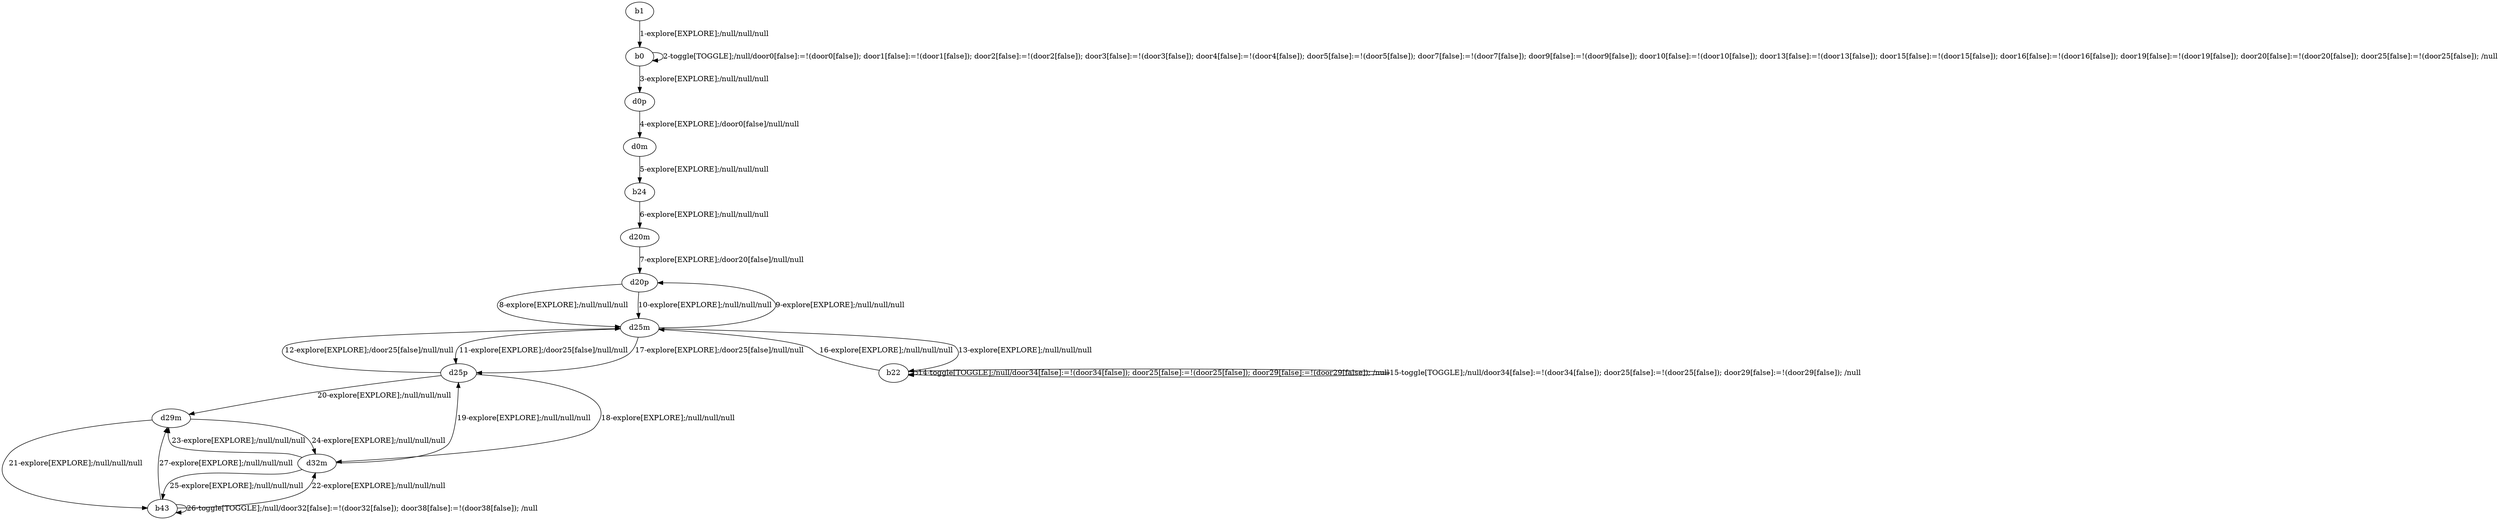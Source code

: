 # Total number of goals covered by this test: 1
# b22 --> b22

digraph g {
"b1" -> "b0" [label = "1-explore[EXPLORE];/null/null/null"];
"b0" -> "b0" [label = "2-toggle[TOGGLE];/null/door0[false]:=!(door0[false]); door1[false]:=!(door1[false]); door2[false]:=!(door2[false]); door3[false]:=!(door3[false]); door4[false]:=!(door4[false]); door5[false]:=!(door5[false]); door7[false]:=!(door7[false]); door9[false]:=!(door9[false]); door10[false]:=!(door10[false]); door13[false]:=!(door13[false]); door15[false]:=!(door15[false]); door16[false]:=!(door16[false]); door19[false]:=!(door19[false]); door20[false]:=!(door20[false]); door25[false]:=!(door25[false]); /null"];
"b0" -> "d0p" [label = "3-explore[EXPLORE];/null/null/null"];
"d0p" -> "d0m" [label = "4-explore[EXPLORE];/door0[false]/null/null"];
"d0m" -> "b24" [label = "5-explore[EXPLORE];/null/null/null"];
"b24" -> "d20m" [label = "6-explore[EXPLORE];/null/null/null"];
"d20m" -> "d20p" [label = "7-explore[EXPLORE];/door20[false]/null/null"];
"d20p" -> "d25m" [label = "8-explore[EXPLORE];/null/null/null"];
"d25m" -> "d20p" [label = "9-explore[EXPLORE];/null/null/null"];
"d20p" -> "d25m" [label = "10-explore[EXPLORE];/null/null/null"];
"d25m" -> "d25p" [label = "11-explore[EXPLORE];/door25[false]/null/null"];
"d25p" -> "d25m" [label = "12-explore[EXPLORE];/door25[false]/null/null"];
"d25m" -> "b22" [label = "13-explore[EXPLORE];/null/null/null"];
"b22" -> "b22" [label = "14-toggle[TOGGLE];/null/door34[false]:=!(door34[false]); door25[false]:=!(door25[false]); door29[false]:=!(door29[false]); /null"];
"b22" -> "b22" [label = "15-toggle[TOGGLE];/null/door34[false]:=!(door34[false]); door25[false]:=!(door25[false]); door29[false]:=!(door29[false]); /null"];
"b22" -> "d25m" [label = "16-explore[EXPLORE];/null/null/null"];
"d25m" -> "d25p" [label = "17-explore[EXPLORE];/door25[false]/null/null"];
"d25p" -> "d32m" [label = "18-explore[EXPLORE];/null/null/null"];
"d32m" -> "d25p" [label = "19-explore[EXPLORE];/null/null/null"];
"d25p" -> "d29m" [label = "20-explore[EXPLORE];/null/null/null"];
"d29m" -> "b43" [label = "21-explore[EXPLORE];/null/null/null"];
"b43" -> "d32m" [label = "22-explore[EXPLORE];/null/null/null"];
"d32m" -> "d29m" [label = "23-explore[EXPLORE];/null/null/null"];
"d29m" -> "d32m" [label = "24-explore[EXPLORE];/null/null/null"];
"d32m" -> "b43" [label = "25-explore[EXPLORE];/null/null/null"];
"b43" -> "b43" [label = "26-toggle[TOGGLE];/null/door32[false]:=!(door32[false]); door38[false]:=!(door38[false]); /null"];
"b43" -> "d29m" [label = "27-explore[EXPLORE];/null/null/null"];
}